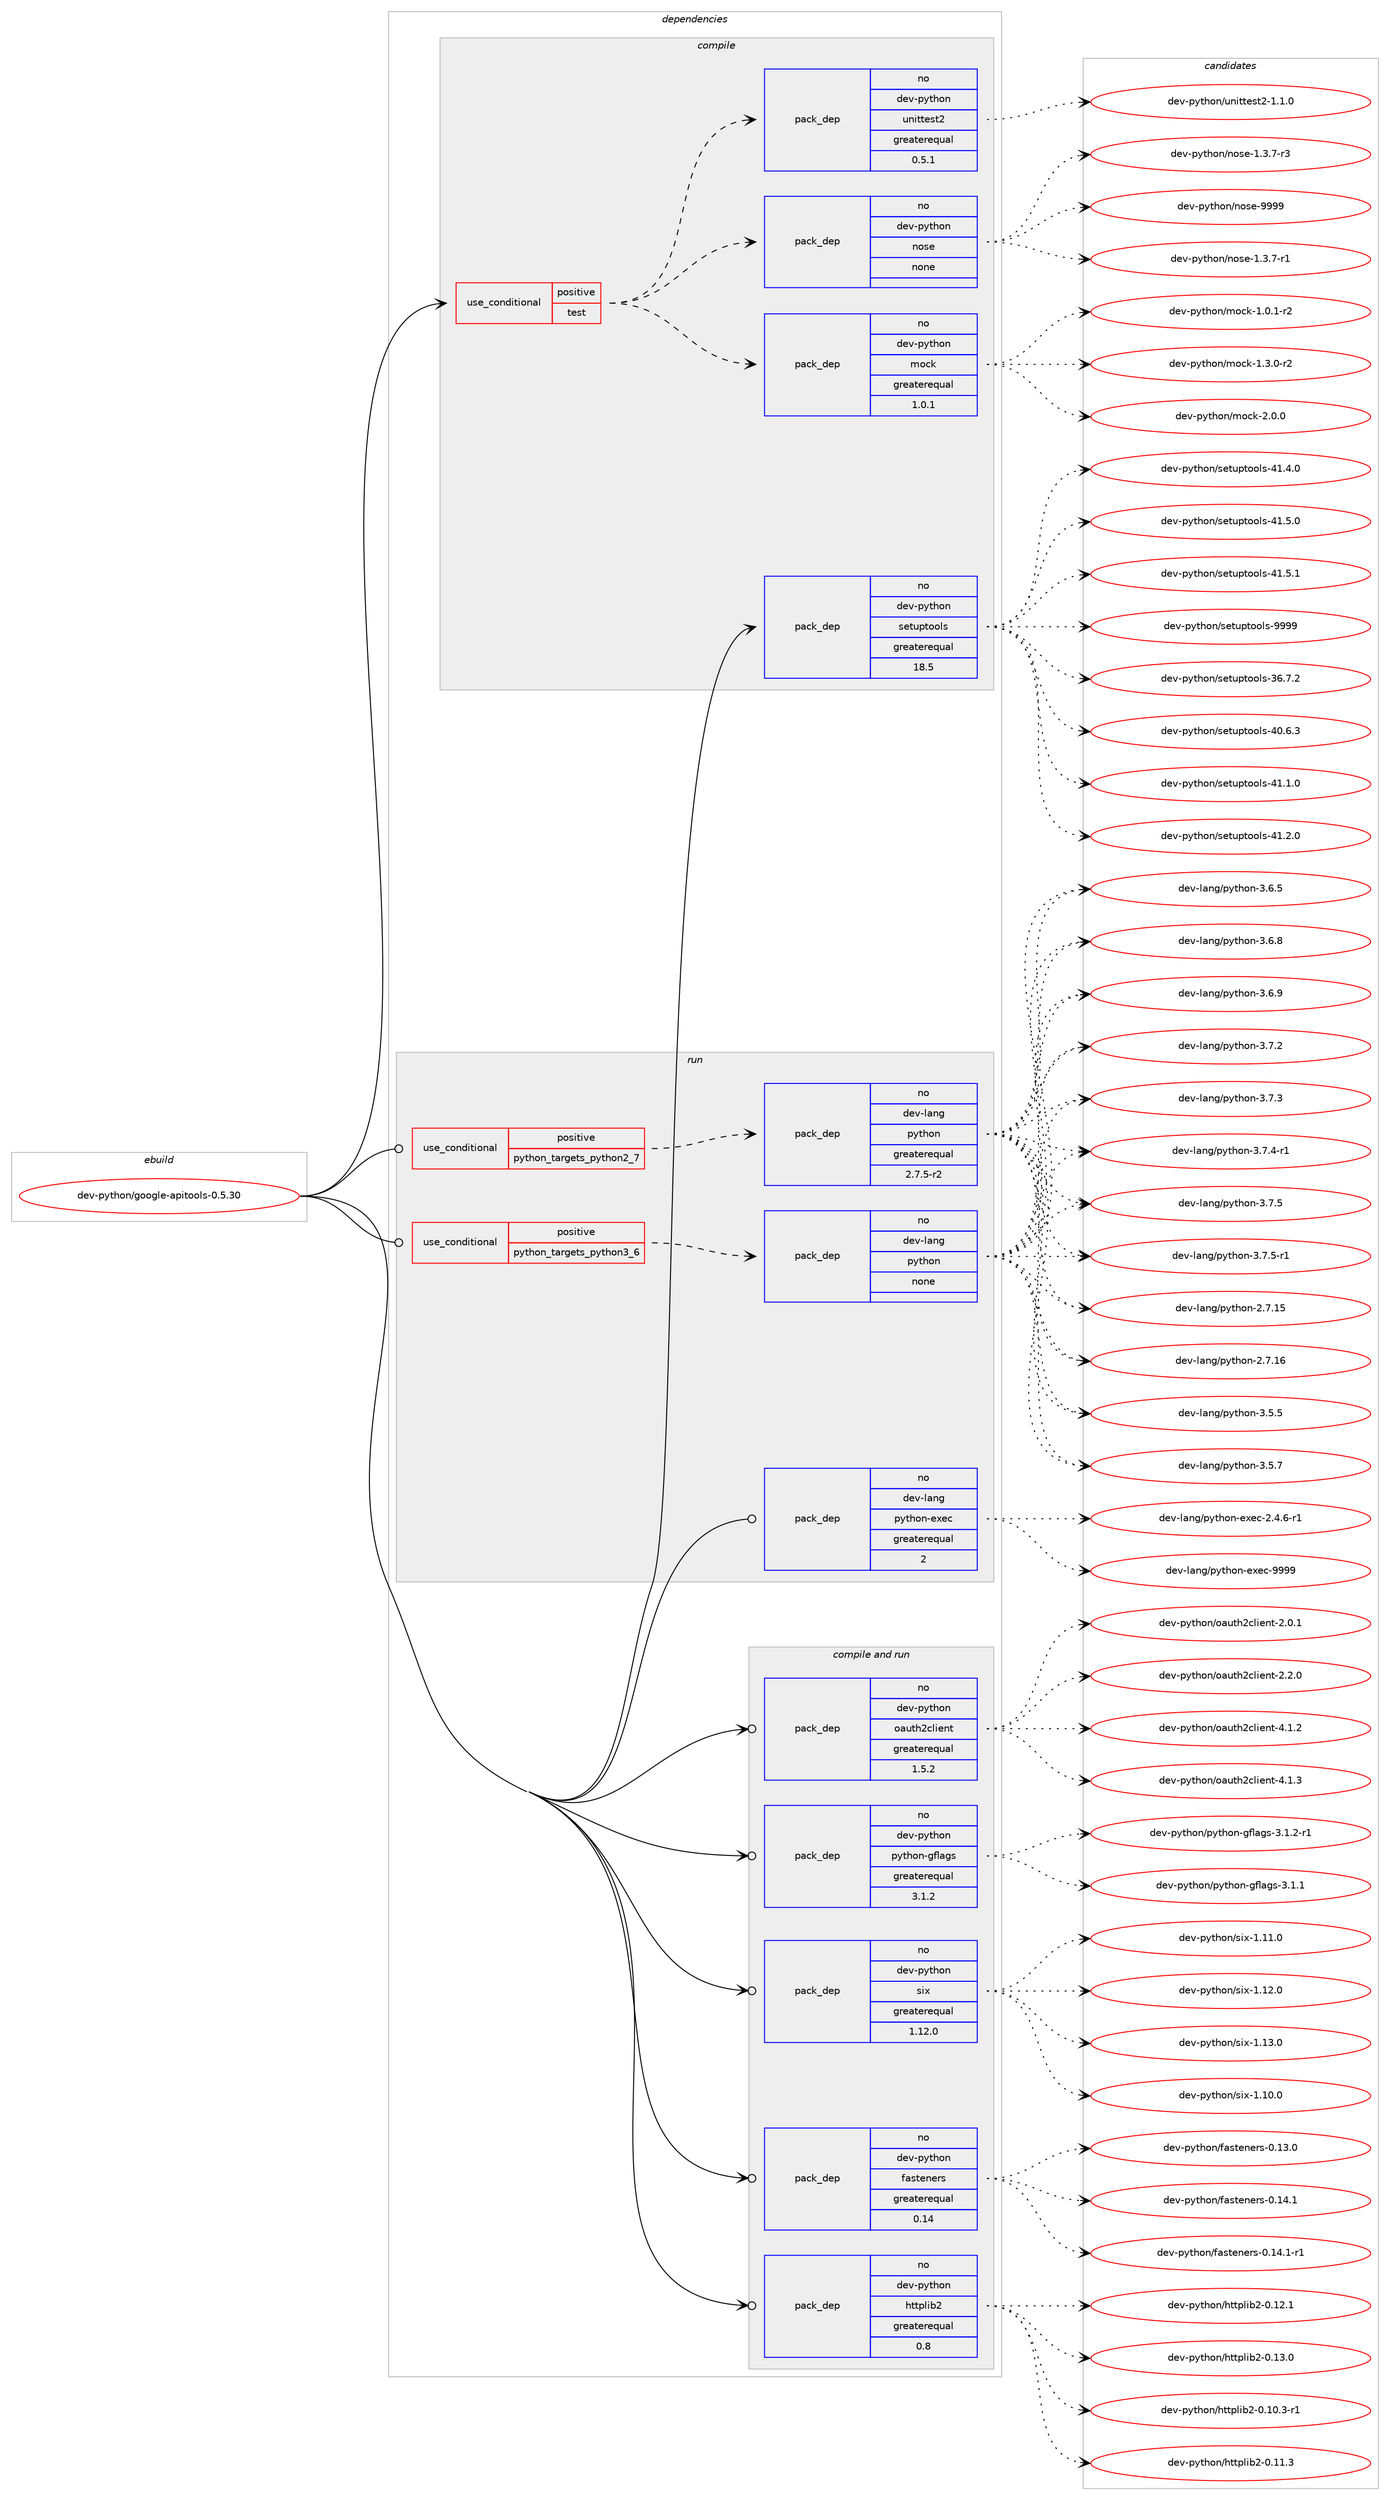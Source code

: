 digraph prolog {

# *************
# Graph options
# *************

newrank=true;
concentrate=true;
compound=true;
graph [rankdir=LR,fontname=Helvetica,fontsize=10,ranksep=1.5];#, ranksep=2.5, nodesep=0.2];
edge  [arrowhead=vee];
node  [fontname=Helvetica,fontsize=10];

# **********
# The ebuild
# **********

subgraph cluster_leftcol {
color=gray;
rank=same;
label=<<i>ebuild</i>>;
id [label="dev-python/google-apitools-0.5.30", color=red, width=4, href="../dev-python/google-apitools-0.5.30.svg"];
}

# ****************
# The dependencies
# ****************

subgraph cluster_midcol {
color=gray;
label=<<i>dependencies</i>>;
subgraph cluster_compile {
fillcolor="#eeeeee";
style=filled;
label=<<i>compile</i>>;
subgraph cond140133 {
dependency607157 [label=<<TABLE BORDER="0" CELLBORDER="1" CELLSPACING="0" CELLPADDING="4"><TR><TD ROWSPAN="3" CELLPADDING="10">use_conditional</TD></TR><TR><TD>positive</TD></TR><TR><TD>test</TD></TR></TABLE>>, shape=none, color=red];
subgraph pack455226 {
dependency607158 [label=<<TABLE BORDER="0" CELLBORDER="1" CELLSPACING="0" CELLPADDING="4" WIDTH="220"><TR><TD ROWSPAN="6" CELLPADDING="30">pack_dep</TD></TR><TR><TD WIDTH="110">no</TD></TR><TR><TD>dev-python</TD></TR><TR><TD>nose</TD></TR><TR><TD>none</TD></TR><TR><TD></TD></TR></TABLE>>, shape=none, color=blue];
}
dependency607157:e -> dependency607158:w [weight=20,style="dashed",arrowhead="vee"];
subgraph pack455227 {
dependency607159 [label=<<TABLE BORDER="0" CELLBORDER="1" CELLSPACING="0" CELLPADDING="4" WIDTH="220"><TR><TD ROWSPAN="6" CELLPADDING="30">pack_dep</TD></TR><TR><TD WIDTH="110">no</TD></TR><TR><TD>dev-python</TD></TR><TR><TD>unittest2</TD></TR><TR><TD>greaterequal</TD></TR><TR><TD>0.5.1</TD></TR></TABLE>>, shape=none, color=blue];
}
dependency607157:e -> dependency607159:w [weight=20,style="dashed",arrowhead="vee"];
subgraph pack455228 {
dependency607160 [label=<<TABLE BORDER="0" CELLBORDER="1" CELLSPACING="0" CELLPADDING="4" WIDTH="220"><TR><TD ROWSPAN="6" CELLPADDING="30">pack_dep</TD></TR><TR><TD WIDTH="110">no</TD></TR><TR><TD>dev-python</TD></TR><TR><TD>mock</TD></TR><TR><TD>greaterequal</TD></TR><TR><TD>1.0.1</TD></TR></TABLE>>, shape=none, color=blue];
}
dependency607157:e -> dependency607160:w [weight=20,style="dashed",arrowhead="vee"];
}
id:e -> dependency607157:w [weight=20,style="solid",arrowhead="vee"];
subgraph pack455229 {
dependency607161 [label=<<TABLE BORDER="0" CELLBORDER="1" CELLSPACING="0" CELLPADDING="4" WIDTH="220"><TR><TD ROWSPAN="6" CELLPADDING="30">pack_dep</TD></TR><TR><TD WIDTH="110">no</TD></TR><TR><TD>dev-python</TD></TR><TR><TD>setuptools</TD></TR><TR><TD>greaterequal</TD></TR><TR><TD>18.5</TD></TR></TABLE>>, shape=none, color=blue];
}
id:e -> dependency607161:w [weight=20,style="solid",arrowhead="vee"];
}
subgraph cluster_compileandrun {
fillcolor="#eeeeee";
style=filled;
label=<<i>compile and run</i>>;
subgraph pack455230 {
dependency607162 [label=<<TABLE BORDER="0" CELLBORDER="1" CELLSPACING="0" CELLPADDING="4" WIDTH="220"><TR><TD ROWSPAN="6" CELLPADDING="30">pack_dep</TD></TR><TR><TD WIDTH="110">no</TD></TR><TR><TD>dev-python</TD></TR><TR><TD>fasteners</TD></TR><TR><TD>greaterequal</TD></TR><TR><TD>0.14</TD></TR></TABLE>>, shape=none, color=blue];
}
id:e -> dependency607162:w [weight=20,style="solid",arrowhead="odotvee"];
subgraph pack455231 {
dependency607163 [label=<<TABLE BORDER="0" CELLBORDER="1" CELLSPACING="0" CELLPADDING="4" WIDTH="220"><TR><TD ROWSPAN="6" CELLPADDING="30">pack_dep</TD></TR><TR><TD WIDTH="110">no</TD></TR><TR><TD>dev-python</TD></TR><TR><TD>httplib2</TD></TR><TR><TD>greaterequal</TD></TR><TR><TD>0.8</TD></TR></TABLE>>, shape=none, color=blue];
}
id:e -> dependency607163:w [weight=20,style="solid",arrowhead="odotvee"];
subgraph pack455232 {
dependency607164 [label=<<TABLE BORDER="0" CELLBORDER="1" CELLSPACING="0" CELLPADDING="4" WIDTH="220"><TR><TD ROWSPAN="6" CELLPADDING="30">pack_dep</TD></TR><TR><TD WIDTH="110">no</TD></TR><TR><TD>dev-python</TD></TR><TR><TD>oauth2client</TD></TR><TR><TD>greaterequal</TD></TR><TR><TD>1.5.2</TD></TR></TABLE>>, shape=none, color=blue];
}
id:e -> dependency607164:w [weight=20,style="solid",arrowhead="odotvee"];
subgraph pack455233 {
dependency607165 [label=<<TABLE BORDER="0" CELLBORDER="1" CELLSPACING="0" CELLPADDING="4" WIDTH="220"><TR><TD ROWSPAN="6" CELLPADDING="30">pack_dep</TD></TR><TR><TD WIDTH="110">no</TD></TR><TR><TD>dev-python</TD></TR><TR><TD>python-gflags</TD></TR><TR><TD>greaterequal</TD></TR><TR><TD>3.1.2</TD></TR></TABLE>>, shape=none, color=blue];
}
id:e -> dependency607165:w [weight=20,style="solid",arrowhead="odotvee"];
subgraph pack455234 {
dependency607166 [label=<<TABLE BORDER="0" CELLBORDER="1" CELLSPACING="0" CELLPADDING="4" WIDTH="220"><TR><TD ROWSPAN="6" CELLPADDING="30">pack_dep</TD></TR><TR><TD WIDTH="110">no</TD></TR><TR><TD>dev-python</TD></TR><TR><TD>six</TD></TR><TR><TD>greaterequal</TD></TR><TR><TD>1.12.0</TD></TR></TABLE>>, shape=none, color=blue];
}
id:e -> dependency607166:w [weight=20,style="solid",arrowhead="odotvee"];
}
subgraph cluster_run {
fillcolor="#eeeeee";
style=filled;
label=<<i>run</i>>;
subgraph cond140134 {
dependency607167 [label=<<TABLE BORDER="0" CELLBORDER="1" CELLSPACING="0" CELLPADDING="4"><TR><TD ROWSPAN="3" CELLPADDING="10">use_conditional</TD></TR><TR><TD>positive</TD></TR><TR><TD>python_targets_python2_7</TD></TR></TABLE>>, shape=none, color=red];
subgraph pack455235 {
dependency607168 [label=<<TABLE BORDER="0" CELLBORDER="1" CELLSPACING="0" CELLPADDING="4" WIDTH="220"><TR><TD ROWSPAN="6" CELLPADDING="30">pack_dep</TD></TR><TR><TD WIDTH="110">no</TD></TR><TR><TD>dev-lang</TD></TR><TR><TD>python</TD></TR><TR><TD>greaterequal</TD></TR><TR><TD>2.7.5-r2</TD></TR></TABLE>>, shape=none, color=blue];
}
dependency607167:e -> dependency607168:w [weight=20,style="dashed",arrowhead="vee"];
}
id:e -> dependency607167:w [weight=20,style="solid",arrowhead="odot"];
subgraph cond140135 {
dependency607169 [label=<<TABLE BORDER="0" CELLBORDER="1" CELLSPACING="0" CELLPADDING="4"><TR><TD ROWSPAN="3" CELLPADDING="10">use_conditional</TD></TR><TR><TD>positive</TD></TR><TR><TD>python_targets_python3_6</TD></TR></TABLE>>, shape=none, color=red];
subgraph pack455236 {
dependency607170 [label=<<TABLE BORDER="0" CELLBORDER="1" CELLSPACING="0" CELLPADDING="4" WIDTH="220"><TR><TD ROWSPAN="6" CELLPADDING="30">pack_dep</TD></TR><TR><TD WIDTH="110">no</TD></TR><TR><TD>dev-lang</TD></TR><TR><TD>python</TD></TR><TR><TD>none</TD></TR><TR><TD></TD></TR></TABLE>>, shape=none, color=blue];
}
dependency607169:e -> dependency607170:w [weight=20,style="dashed",arrowhead="vee"];
}
id:e -> dependency607169:w [weight=20,style="solid",arrowhead="odot"];
subgraph pack455237 {
dependency607171 [label=<<TABLE BORDER="0" CELLBORDER="1" CELLSPACING="0" CELLPADDING="4" WIDTH="220"><TR><TD ROWSPAN="6" CELLPADDING="30">pack_dep</TD></TR><TR><TD WIDTH="110">no</TD></TR><TR><TD>dev-lang</TD></TR><TR><TD>python-exec</TD></TR><TR><TD>greaterequal</TD></TR><TR><TD>2</TD></TR></TABLE>>, shape=none, color=blue];
}
id:e -> dependency607171:w [weight=20,style="solid",arrowhead="odot"];
}
}

# **************
# The candidates
# **************

subgraph cluster_choices {
rank=same;
color=gray;
label=<<i>candidates</i>>;

subgraph choice455226 {
color=black;
nodesep=1;
choice10010111845112121116104111110471101111151014549465146554511449 [label="dev-python/nose-1.3.7-r1", color=red, width=4,href="../dev-python/nose-1.3.7-r1.svg"];
choice10010111845112121116104111110471101111151014549465146554511451 [label="dev-python/nose-1.3.7-r3", color=red, width=4,href="../dev-python/nose-1.3.7-r3.svg"];
choice10010111845112121116104111110471101111151014557575757 [label="dev-python/nose-9999", color=red, width=4,href="../dev-python/nose-9999.svg"];
dependency607158:e -> choice10010111845112121116104111110471101111151014549465146554511449:w [style=dotted,weight="100"];
dependency607158:e -> choice10010111845112121116104111110471101111151014549465146554511451:w [style=dotted,weight="100"];
dependency607158:e -> choice10010111845112121116104111110471101111151014557575757:w [style=dotted,weight="100"];
}
subgraph choice455227 {
color=black;
nodesep=1;
choice100101118451121211161041111104711711010511611610111511650454946494648 [label="dev-python/unittest2-1.1.0", color=red, width=4,href="../dev-python/unittest2-1.1.0.svg"];
dependency607159:e -> choice100101118451121211161041111104711711010511611610111511650454946494648:w [style=dotted,weight="100"];
}
subgraph choice455228 {
color=black;
nodesep=1;
choice1001011184511212111610411111047109111991074549464846494511450 [label="dev-python/mock-1.0.1-r2", color=red, width=4,href="../dev-python/mock-1.0.1-r2.svg"];
choice1001011184511212111610411111047109111991074549465146484511450 [label="dev-python/mock-1.3.0-r2", color=red, width=4,href="../dev-python/mock-1.3.0-r2.svg"];
choice100101118451121211161041111104710911199107455046484648 [label="dev-python/mock-2.0.0", color=red, width=4,href="../dev-python/mock-2.0.0.svg"];
dependency607160:e -> choice1001011184511212111610411111047109111991074549464846494511450:w [style=dotted,weight="100"];
dependency607160:e -> choice1001011184511212111610411111047109111991074549465146484511450:w [style=dotted,weight="100"];
dependency607160:e -> choice100101118451121211161041111104710911199107455046484648:w [style=dotted,weight="100"];
}
subgraph choice455229 {
color=black;
nodesep=1;
choice100101118451121211161041111104711510111611711211611111110811545515446554650 [label="dev-python/setuptools-36.7.2", color=red, width=4,href="../dev-python/setuptools-36.7.2.svg"];
choice100101118451121211161041111104711510111611711211611111110811545524846544651 [label="dev-python/setuptools-40.6.3", color=red, width=4,href="../dev-python/setuptools-40.6.3.svg"];
choice100101118451121211161041111104711510111611711211611111110811545524946494648 [label="dev-python/setuptools-41.1.0", color=red, width=4,href="../dev-python/setuptools-41.1.0.svg"];
choice100101118451121211161041111104711510111611711211611111110811545524946504648 [label="dev-python/setuptools-41.2.0", color=red, width=4,href="../dev-python/setuptools-41.2.0.svg"];
choice100101118451121211161041111104711510111611711211611111110811545524946524648 [label="dev-python/setuptools-41.4.0", color=red, width=4,href="../dev-python/setuptools-41.4.0.svg"];
choice100101118451121211161041111104711510111611711211611111110811545524946534648 [label="dev-python/setuptools-41.5.0", color=red, width=4,href="../dev-python/setuptools-41.5.0.svg"];
choice100101118451121211161041111104711510111611711211611111110811545524946534649 [label="dev-python/setuptools-41.5.1", color=red, width=4,href="../dev-python/setuptools-41.5.1.svg"];
choice10010111845112121116104111110471151011161171121161111111081154557575757 [label="dev-python/setuptools-9999", color=red, width=4,href="../dev-python/setuptools-9999.svg"];
dependency607161:e -> choice100101118451121211161041111104711510111611711211611111110811545515446554650:w [style=dotted,weight="100"];
dependency607161:e -> choice100101118451121211161041111104711510111611711211611111110811545524846544651:w [style=dotted,weight="100"];
dependency607161:e -> choice100101118451121211161041111104711510111611711211611111110811545524946494648:w [style=dotted,weight="100"];
dependency607161:e -> choice100101118451121211161041111104711510111611711211611111110811545524946504648:w [style=dotted,weight="100"];
dependency607161:e -> choice100101118451121211161041111104711510111611711211611111110811545524946524648:w [style=dotted,weight="100"];
dependency607161:e -> choice100101118451121211161041111104711510111611711211611111110811545524946534648:w [style=dotted,weight="100"];
dependency607161:e -> choice100101118451121211161041111104711510111611711211611111110811545524946534649:w [style=dotted,weight="100"];
dependency607161:e -> choice10010111845112121116104111110471151011161171121161111111081154557575757:w [style=dotted,weight="100"];
}
subgraph choice455230 {
color=black;
nodesep=1;
choice10010111845112121116104111110471029711511610111010111411545484649514648 [label="dev-python/fasteners-0.13.0", color=red, width=4,href="../dev-python/fasteners-0.13.0.svg"];
choice10010111845112121116104111110471029711511610111010111411545484649524649 [label="dev-python/fasteners-0.14.1", color=red, width=4,href="../dev-python/fasteners-0.14.1.svg"];
choice100101118451121211161041111104710297115116101110101114115454846495246494511449 [label="dev-python/fasteners-0.14.1-r1", color=red, width=4,href="../dev-python/fasteners-0.14.1-r1.svg"];
dependency607162:e -> choice10010111845112121116104111110471029711511610111010111411545484649514648:w [style=dotted,weight="100"];
dependency607162:e -> choice10010111845112121116104111110471029711511610111010111411545484649524649:w [style=dotted,weight="100"];
dependency607162:e -> choice100101118451121211161041111104710297115116101110101114115454846495246494511449:w [style=dotted,weight="100"];
}
subgraph choice455231 {
color=black;
nodesep=1;
choice10010111845112121116104111110471041161161121081059850454846494846514511449 [label="dev-python/httplib2-0.10.3-r1", color=red, width=4,href="../dev-python/httplib2-0.10.3-r1.svg"];
choice1001011184511212111610411111047104116116112108105985045484649494651 [label="dev-python/httplib2-0.11.3", color=red, width=4,href="../dev-python/httplib2-0.11.3.svg"];
choice1001011184511212111610411111047104116116112108105985045484649504649 [label="dev-python/httplib2-0.12.1", color=red, width=4,href="../dev-python/httplib2-0.12.1.svg"];
choice1001011184511212111610411111047104116116112108105985045484649514648 [label="dev-python/httplib2-0.13.0", color=red, width=4,href="../dev-python/httplib2-0.13.0.svg"];
dependency607163:e -> choice10010111845112121116104111110471041161161121081059850454846494846514511449:w [style=dotted,weight="100"];
dependency607163:e -> choice1001011184511212111610411111047104116116112108105985045484649494651:w [style=dotted,weight="100"];
dependency607163:e -> choice1001011184511212111610411111047104116116112108105985045484649504649:w [style=dotted,weight="100"];
dependency607163:e -> choice1001011184511212111610411111047104116116112108105985045484649514648:w [style=dotted,weight="100"];
}
subgraph choice455232 {
color=black;
nodesep=1;
choice1001011184511212111610411111047111971171161045099108105101110116455046484649 [label="dev-python/oauth2client-2.0.1", color=red, width=4,href="../dev-python/oauth2client-2.0.1.svg"];
choice1001011184511212111610411111047111971171161045099108105101110116455046504648 [label="dev-python/oauth2client-2.2.0", color=red, width=4,href="../dev-python/oauth2client-2.2.0.svg"];
choice1001011184511212111610411111047111971171161045099108105101110116455246494650 [label="dev-python/oauth2client-4.1.2", color=red, width=4,href="../dev-python/oauth2client-4.1.2.svg"];
choice1001011184511212111610411111047111971171161045099108105101110116455246494651 [label="dev-python/oauth2client-4.1.3", color=red, width=4,href="../dev-python/oauth2client-4.1.3.svg"];
dependency607164:e -> choice1001011184511212111610411111047111971171161045099108105101110116455046484649:w [style=dotted,weight="100"];
dependency607164:e -> choice1001011184511212111610411111047111971171161045099108105101110116455046504648:w [style=dotted,weight="100"];
dependency607164:e -> choice1001011184511212111610411111047111971171161045099108105101110116455246494650:w [style=dotted,weight="100"];
dependency607164:e -> choice1001011184511212111610411111047111971171161045099108105101110116455246494651:w [style=dotted,weight="100"];
}
subgraph choice455233 {
color=black;
nodesep=1;
choice10010111845112121116104111110471121211161041111104510310210897103115455146494649 [label="dev-python/python-gflags-3.1.1", color=red, width=4,href="../dev-python/python-gflags-3.1.1.svg"];
choice100101118451121211161041111104711212111610411111045103102108971031154551464946504511449 [label="dev-python/python-gflags-3.1.2-r1", color=red, width=4,href="../dev-python/python-gflags-3.1.2-r1.svg"];
dependency607165:e -> choice10010111845112121116104111110471121211161041111104510310210897103115455146494649:w [style=dotted,weight="100"];
dependency607165:e -> choice100101118451121211161041111104711212111610411111045103102108971031154551464946504511449:w [style=dotted,weight="100"];
}
subgraph choice455234 {
color=black;
nodesep=1;
choice100101118451121211161041111104711510512045494649484648 [label="dev-python/six-1.10.0", color=red, width=4,href="../dev-python/six-1.10.0.svg"];
choice100101118451121211161041111104711510512045494649494648 [label="dev-python/six-1.11.0", color=red, width=4,href="../dev-python/six-1.11.0.svg"];
choice100101118451121211161041111104711510512045494649504648 [label="dev-python/six-1.12.0", color=red, width=4,href="../dev-python/six-1.12.0.svg"];
choice100101118451121211161041111104711510512045494649514648 [label="dev-python/six-1.13.0", color=red, width=4,href="../dev-python/six-1.13.0.svg"];
dependency607166:e -> choice100101118451121211161041111104711510512045494649484648:w [style=dotted,weight="100"];
dependency607166:e -> choice100101118451121211161041111104711510512045494649494648:w [style=dotted,weight="100"];
dependency607166:e -> choice100101118451121211161041111104711510512045494649504648:w [style=dotted,weight="100"];
dependency607166:e -> choice100101118451121211161041111104711510512045494649514648:w [style=dotted,weight="100"];
}
subgraph choice455235 {
color=black;
nodesep=1;
choice10010111845108971101034711212111610411111045504655464953 [label="dev-lang/python-2.7.15", color=red, width=4,href="../dev-lang/python-2.7.15.svg"];
choice10010111845108971101034711212111610411111045504655464954 [label="dev-lang/python-2.7.16", color=red, width=4,href="../dev-lang/python-2.7.16.svg"];
choice100101118451089711010347112121116104111110455146534653 [label="dev-lang/python-3.5.5", color=red, width=4,href="../dev-lang/python-3.5.5.svg"];
choice100101118451089711010347112121116104111110455146534655 [label="dev-lang/python-3.5.7", color=red, width=4,href="../dev-lang/python-3.5.7.svg"];
choice100101118451089711010347112121116104111110455146544653 [label="dev-lang/python-3.6.5", color=red, width=4,href="../dev-lang/python-3.6.5.svg"];
choice100101118451089711010347112121116104111110455146544656 [label="dev-lang/python-3.6.8", color=red, width=4,href="../dev-lang/python-3.6.8.svg"];
choice100101118451089711010347112121116104111110455146544657 [label="dev-lang/python-3.6.9", color=red, width=4,href="../dev-lang/python-3.6.9.svg"];
choice100101118451089711010347112121116104111110455146554650 [label="dev-lang/python-3.7.2", color=red, width=4,href="../dev-lang/python-3.7.2.svg"];
choice100101118451089711010347112121116104111110455146554651 [label="dev-lang/python-3.7.3", color=red, width=4,href="../dev-lang/python-3.7.3.svg"];
choice1001011184510897110103471121211161041111104551465546524511449 [label="dev-lang/python-3.7.4-r1", color=red, width=4,href="../dev-lang/python-3.7.4-r1.svg"];
choice100101118451089711010347112121116104111110455146554653 [label="dev-lang/python-3.7.5", color=red, width=4,href="../dev-lang/python-3.7.5.svg"];
choice1001011184510897110103471121211161041111104551465546534511449 [label="dev-lang/python-3.7.5-r1", color=red, width=4,href="../dev-lang/python-3.7.5-r1.svg"];
dependency607168:e -> choice10010111845108971101034711212111610411111045504655464953:w [style=dotted,weight="100"];
dependency607168:e -> choice10010111845108971101034711212111610411111045504655464954:w [style=dotted,weight="100"];
dependency607168:e -> choice100101118451089711010347112121116104111110455146534653:w [style=dotted,weight="100"];
dependency607168:e -> choice100101118451089711010347112121116104111110455146534655:w [style=dotted,weight="100"];
dependency607168:e -> choice100101118451089711010347112121116104111110455146544653:w [style=dotted,weight="100"];
dependency607168:e -> choice100101118451089711010347112121116104111110455146544656:w [style=dotted,weight="100"];
dependency607168:e -> choice100101118451089711010347112121116104111110455146544657:w [style=dotted,weight="100"];
dependency607168:e -> choice100101118451089711010347112121116104111110455146554650:w [style=dotted,weight="100"];
dependency607168:e -> choice100101118451089711010347112121116104111110455146554651:w [style=dotted,weight="100"];
dependency607168:e -> choice1001011184510897110103471121211161041111104551465546524511449:w [style=dotted,weight="100"];
dependency607168:e -> choice100101118451089711010347112121116104111110455146554653:w [style=dotted,weight="100"];
dependency607168:e -> choice1001011184510897110103471121211161041111104551465546534511449:w [style=dotted,weight="100"];
}
subgraph choice455236 {
color=black;
nodesep=1;
choice10010111845108971101034711212111610411111045504655464953 [label="dev-lang/python-2.7.15", color=red, width=4,href="../dev-lang/python-2.7.15.svg"];
choice10010111845108971101034711212111610411111045504655464954 [label="dev-lang/python-2.7.16", color=red, width=4,href="../dev-lang/python-2.7.16.svg"];
choice100101118451089711010347112121116104111110455146534653 [label="dev-lang/python-3.5.5", color=red, width=4,href="../dev-lang/python-3.5.5.svg"];
choice100101118451089711010347112121116104111110455146534655 [label="dev-lang/python-3.5.7", color=red, width=4,href="../dev-lang/python-3.5.7.svg"];
choice100101118451089711010347112121116104111110455146544653 [label="dev-lang/python-3.6.5", color=red, width=4,href="../dev-lang/python-3.6.5.svg"];
choice100101118451089711010347112121116104111110455146544656 [label="dev-lang/python-3.6.8", color=red, width=4,href="../dev-lang/python-3.6.8.svg"];
choice100101118451089711010347112121116104111110455146544657 [label="dev-lang/python-3.6.9", color=red, width=4,href="../dev-lang/python-3.6.9.svg"];
choice100101118451089711010347112121116104111110455146554650 [label="dev-lang/python-3.7.2", color=red, width=4,href="../dev-lang/python-3.7.2.svg"];
choice100101118451089711010347112121116104111110455146554651 [label="dev-lang/python-3.7.3", color=red, width=4,href="../dev-lang/python-3.7.3.svg"];
choice1001011184510897110103471121211161041111104551465546524511449 [label="dev-lang/python-3.7.4-r1", color=red, width=4,href="../dev-lang/python-3.7.4-r1.svg"];
choice100101118451089711010347112121116104111110455146554653 [label="dev-lang/python-3.7.5", color=red, width=4,href="../dev-lang/python-3.7.5.svg"];
choice1001011184510897110103471121211161041111104551465546534511449 [label="dev-lang/python-3.7.5-r1", color=red, width=4,href="../dev-lang/python-3.7.5-r1.svg"];
dependency607170:e -> choice10010111845108971101034711212111610411111045504655464953:w [style=dotted,weight="100"];
dependency607170:e -> choice10010111845108971101034711212111610411111045504655464954:w [style=dotted,weight="100"];
dependency607170:e -> choice100101118451089711010347112121116104111110455146534653:w [style=dotted,weight="100"];
dependency607170:e -> choice100101118451089711010347112121116104111110455146534655:w [style=dotted,weight="100"];
dependency607170:e -> choice100101118451089711010347112121116104111110455146544653:w [style=dotted,weight="100"];
dependency607170:e -> choice100101118451089711010347112121116104111110455146544656:w [style=dotted,weight="100"];
dependency607170:e -> choice100101118451089711010347112121116104111110455146544657:w [style=dotted,weight="100"];
dependency607170:e -> choice100101118451089711010347112121116104111110455146554650:w [style=dotted,weight="100"];
dependency607170:e -> choice100101118451089711010347112121116104111110455146554651:w [style=dotted,weight="100"];
dependency607170:e -> choice1001011184510897110103471121211161041111104551465546524511449:w [style=dotted,weight="100"];
dependency607170:e -> choice100101118451089711010347112121116104111110455146554653:w [style=dotted,weight="100"];
dependency607170:e -> choice1001011184510897110103471121211161041111104551465546534511449:w [style=dotted,weight="100"];
}
subgraph choice455237 {
color=black;
nodesep=1;
choice10010111845108971101034711212111610411111045101120101994550465246544511449 [label="dev-lang/python-exec-2.4.6-r1", color=red, width=4,href="../dev-lang/python-exec-2.4.6-r1.svg"];
choice10010111845108971101034711212111610411111045101120101994557575757 [label="dev-lang/python-exec-9999", color=red, width=4,href="../dev-lang/python-exec-9999.svg"];
dependency607171:e -> choice10010111845108971101034711212111610411111045101120101994550465246544511449:w [style=dotted,weight="100"];
dependency607171:e -> choice10010111845108971101034711212111610411111045101120101994557575757:w [style=dotted,weight="100"];
}
}

}
